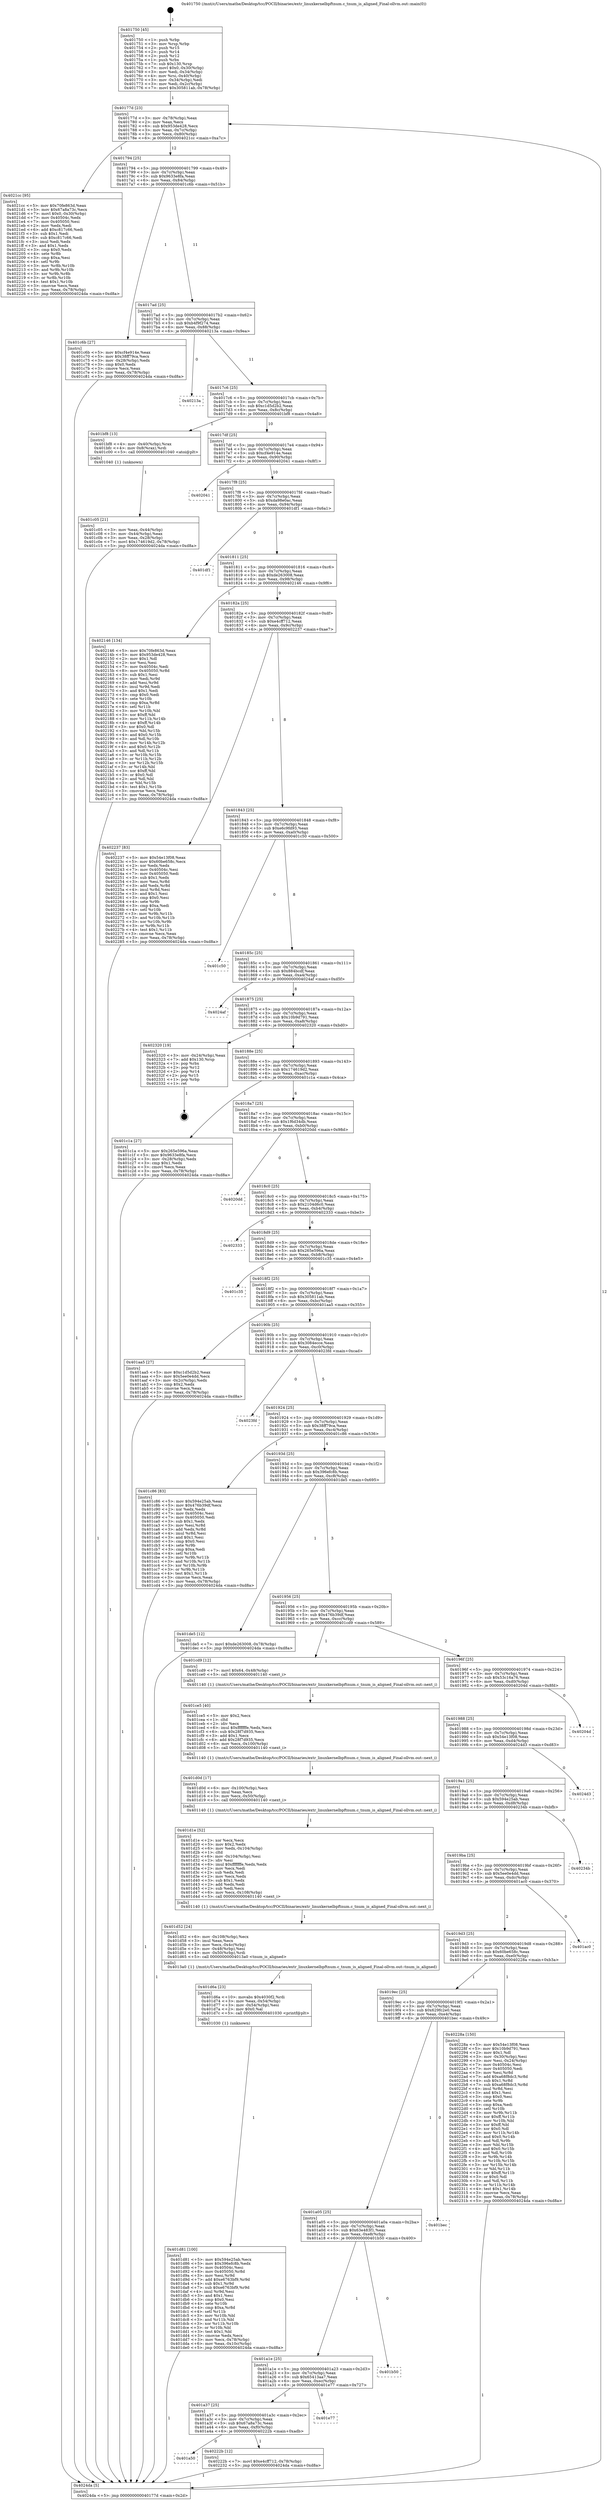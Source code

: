 digraph "0x401750" {
  label = "0x401750 (/mnt/c/Users/mathe/Desktop/tcc/POCII/binaries/extr_linuxkernelbpftnum.c_tnum_is_aligned_Final-ollvm.out::main(0))"
  labelloc = "t"
  node[shape=record]

  Entry [label="",width=0.3,height=0.3,shape=circle,fillcolor=black,style=filled]
  "0x40177d" [label="{
     0x40177d [23]\l
     | [instrs]\l
     &nbsp;&nbsp;0x40177d \<+3\>: mov -0x78(%rbp),%eax\l
     &nbsp;&nbsp;0x401780 \<+2\>: mov %eax,%ecx\l
     &nbsp;&nbsp;0x401782 \<+6\>: sub $0x953de428,%ecx\l
     &nbsp;&nbsp;0x401788 \<+3\>: mov %eax,-0x7c(%rbp)\l
     &nbsp;&nbsp;0x40178b \<+3\>: mov %ecx,-0x80(%rbp)\l
     &nbsp;&nbsp;0x40178e \<+6\>: je 00000000004021cc \<main+0xa7c\>\l
  }"]
  "0x4021cc" [label="{
     0x4021cc [95]\l
     | [instrs]\l
     &nbsp;&nbsp;0x4021cc \<+5\>: mov $0x70fe863d,%eax\l
     &nbsp;&nbsp;0x4021d1 \<+5\>: mov $0x67a8a73c,%ecx\l
     &nbsp;&nbsp;0x4021d6 \<+7\>: movl $0x0,-0x30(%rbp)\l
     &nbsp;&nbsp;0x4021dd \<+7\>: mov 0x40504c,%edx\l
     &nbsp;&nbsp;0x4021e4 \<+7\>: mov 0x405050,%esi\l
     &nbsp;&nbsp;0x4021eb \<+2\>: mov %edx,%edi\l
     &nbsp;&nbsp;0x4021ed \<+6\>: add $0xc817c66,%edi\l
     &nbsp;&nbsp;0x4021f3 \<+3\>: sub $0x1,%edi\l
     &nbsp;&nbsp;0x4021f6 \<+6\>: sub $0xc817c66,%edi\l
     &nbsp;&nbsp;0x4021fc \<+3\>: imul %edi,%edx\l
     &nbsp;&nbsp;0x4021ff \<+3\>: and $0x1,%edx\l
     &nbsp;&nbsp;0x402202 \<+3\>: cmp $0x0,%edx\l
     &nbsp;&nbsp;0x402205 \<+4\>: sete %r8b\l
     &nbsp;&nbsp;0x402209 \<+3\>: cmp $0xa,%esi\l
     &nbsp;&nbsp;0x40220c \<+4\>: setl %r9b\l
     &nbsp;&nbsp;0x402210 \<+3\>: mov %r8b,%r10b\l
     &nbsp;&nbsp;0x402213 \<+3\>: and %r9b,%r10b\l
     &nbsp;&nbsp;0x402216 \<+3\>: xor %r9b,%r8b\l
     &nbsp;&nbsp;0x402219 \<+3\>: or %r8b,%r10b\l
     &nbsp;&nbsp;0x40221c \<+4\>: test $0x1,%r10b\l
     &nbsp;&nbsp;0x402220 \<+3\>: cmovne %ecx,%eax\l
     &nbsp;&nbsp;0x402223 \<+3\>: mov %eax,-0x78(%rbp)\l
     &nbsp;&nbsp;0x402226 \<+5\>: jmp 00000000004024da \<main+0xd8a\>\l
  }"]
  "0x401794" [label="{
     0x401794 [25]\l
     | [instrs]\l
     &nbsp;&nbsp;0x401794 \<+5\>: jmp 0000000000401799 \<main+0x49\>\l
     &nbsp;&nbsp;0x401799 \<+3\>: mov -0x7c(%rbp),%eax\l
     &nbsp;&nbsp;0x40179c \<+5\>: sub $0x9633e8fa,%eax\l
     &nbsp;&nbsp;0x4017a1 \<+6\>: mov %eax,-0x84(%rbp)\l
     &nbsp;&nbsp;0x4017a7 \<+6\>: je 0000000000401c6b \<main+0x51b\>\l
  }"]
  Exit [label="",width=0.3,height=0.3,shape=circle,fillcolor=black,style=filled,peripheries=2]
  "0x401c6b" [label="{
     0x401c6b [27]\l
     | [instrs]\l
     &nbsp;&nbsp;0x401c6b \<+5\>: mov $0xcf4e914e,%eax\l
     &nbsp;&nbsp;0x401c70 \<+5\>: mov $0x38ff79ca,%ecx\l
     &nbsp;&nbsp;0x401c75 \<+3\>: mov -0x28(%rbp),%edx\l
     &nbsp;&nbsp;0x401c78 \<+3\>: cmp $0x0,%edx\l
     &nbsp;&nbsp;0x401c7b \<+3\>: cmove %ecx,%eax\l
     &nbsp;&nbsp;0x401c7e \<+3\>: mov %eax,-0x78(%rbp)\l
     &nbsp;&nbsp;0x401c81 \<+5\>: jmp 00000000004024da \<main+0xd8a\>\l
  }"]
  "0x4017ad" [label="{
     0x4017ad [25]\l
     | [instrs]\l
     &nbsp;&nbsp;0x4017ad \<+5\>: jmp 00000000004017b2 \<main+0x62\>\l
     &nbsp;&nbsp;0x4017b2 \<+3\>: mov -0x7c(%rbp),%eax\l
     &nbsp;&nbsp;0x4017b5 \<+5\>: sub $0xb4f9f274,%eax\l
     &nbsp;&nbsp;0x4017ba \<+6\>: mov %eax,-0x88(%rbp)\l
     &nbsp;&nbsp;0x4017c0 \<+6\>: je 000000000040213a \<main+0x9ea\>\l
  }"]
  "0x401a50" [label="{
     0x401a50\l
  }", style=dashed]
  "0x40213a" [label="{
     0x40213a\l
  }", style=dashed]
  "0x4017c6" [label="{
     0x4017c6 [25]\l
     | [instrs]\l
     &nbsp;&nbsp;0x4017c6 \<+5\>: jmp 00000000004017cb \<main+0x7b\>\l
     &nbsp;&nbsp;0x4017cb \<+3\>: mov -0x7c(%rbp),%eax\l
     &nbsp;&nbsp;0x4017ce \<+5\>: sub $0xc1d5d2b2,%eax\l
     &nbsp;&nbsp;0x4017d3 \<+6\>: mov %eax,-0x8c(%rbp)\l
     &nbsp;&nbsp;0x4017d9 \<+6\>: je 0000000000401bf8 \<main+0x4a8\>\l
  }"]
  "0x40222b" [label="{
     0x40222b [12]\l
     | [instrs]\l
     &nbsp;&nbsp;0x40222b \<+7\>: movl $0xe4cff712,-0x78(%rbp)\l
     &nbsp;&nbsp;0x402232 \<+5\>: jmp 00000000004024da \<main+0xd8a\>\l
  }"]
  "0x401bf8" [label="{
     0x401bf8 [13]\l
     | [instrs]\l
     &nbsp;&nbsp;0x401bf8 \<+4\>: mov -0x40(%rbp),%rax\l
     &nbsp;&nbsp;0x401bfc \<+4\>: mov 0x8(%rax),%rdi\l
     &nbsp;&nbsp;0x401c00 \<+5\>: call 0000000000401040 \<atoi@plt\>\l
     | [calls]\l
     &nbsp;&nbsp;0x401040 \{1\} (unknown)\l
  }"]
  "0x4017df" [label="{
     0x4017df [25]\l
     | [instrs]\l
     &nbsp;&nbsp;0x4017df \<+5\>: jmp 00000000004017e4 \<main+0x94\>\l
     &nbsp;&nbsp;0x4017e4 \<+3\>: mov -0x7c(%rbp),%eax\l
     &nbsp;&nbsp;0x4017e7 \<+5\>: sub $0xcf4e914e,%eax\l
     &nbsp;&nbsp;0x4017ec \<+6\>: mov %eax,-0x90(%rbp)\l
     &nbsp;&nbsp;0x4017f2 \<+6\>: je 0000000000402041 \<main+0x8f1\>\l
  }"]
  "0x401a37" [label="{
     0x401a37 [25]\l
     | [instrs]\l
     &nbsp;&nbsp;0x401a37 \<+5\>: jmp 0000000000401a3c \<main+0x2ec\>\l
     &nbsp;&nbsp;0x401a3c \<+3\>: mov -0x7c(%rbp),%eax\l
     &nbsp;&nbsp;0x401a3f \<+5\>: sub $0x67a8a73c,%eax\l
     &nbsp;&nbsp;0x401a44 \<+6\>: mov %eax,-0xf0(%rbp)\l
     &nbsp;&nbsp;0x401a4a \<+6\>: je 000000000040222b \<main+0xadb\>\l
  }"]
  "0x402041" [label="{
     0x402041\l
  }", style=dashed]
  "0x4017f8" [label="{
     0x4017f8 [25]\l
     | [instrs]\l
     &nbsp;&nbsp;0x4017f8 \<+5\>: jmp 00000000004017fd \<main+0xad\>\l
     &nbsp;&nbsp;0x4017fd \<+3\>: mov -0x7c(%rbp),%eax\l
     &nbsp;&nbsp;0x401800 \<+5\>: sub $0xda98e0ac,%eax\l
     &nbsp;&nbsp;0x401805 \<+6\>: mov %eax,-0x94(%rbp)\l
     &nbsp;&nbsp;0x40180b \<+6\>: je 0000000000401df1 \<main+0x6a1\>\l
  }"]
  "0x401e77" [label="{
     0x401e77\l
  }", style=dashed]
  "0x401df1" [label="{
     0x401df1\l
  }", style=dashed]
  "0x401811" [label="{
     0x401811 [25]\l
     | [instrs]\l
     &nbsp;&nbsp;0x401811 \<+5\>: jmp 0000000000401816 \<main+0xc6\>\l
     &nbsp;&nbsp;0x401816 \<+3\>: mov -0x7c(%rbp),%eax\l
     &nbsp;&nbsp;0x401819 \<+5\>: sub $0xde263008,%eax\l
     &nbsp;&nbsp;0x40181e \<+6\>: mov %eax,-0x98(%rbp)\l
     &nbsp;&nbsp;0x401824 \<+6\>: je 0000000000402146 \<main+0x9f6\>\l
  }"]
  "0x401a1e" [label="{
     0x401a1e [25]\l
     | [instrs]\l
     &nbsp;&nbsp;0x401a1e \<+5\>: jmp 0000000000401a23 \<main+0x2d3\>\l
     &nbsp;&nbsp;0x401a23 \<+3\>: mov -0x7c(%rbp),%eax\l
     &nbsp;&nbsp;0x401a26 \<+5\>: sub $0x65413aa7,%eax\l
     &nbsp;&nbsp;0x401a2b \<+6\>: mov %eax,-0xec(%rbp)\l
     &nbsp;&nbsp;0x401a31 \<+6\>: je 0000000000401e77 \<main+0x727\>\l
  }"]
  "0x402146" [label="{
     0x402146 [134]\l
     | [instrs]\l
     &nbsp;&nbsp;0x402146 \<+5\>: mov $0x70fe863d,%eax\l
     &nbsp;&nbsp;0x40214b \<+5\>: mov $0x953de428,%ecx\l
     &nbsp;&nbsp;0x402150 \<+2\>: mov $0x1,%dl\l
     &nbsp;&nbsp;0x402152 \<+2\>: xor %esi,%esi\l
     &nbsp;&nbsp;0x402154 \<+7\>: mov 0x40504c,%edi\l
     &nbsp;&nbsp;0x40215b \<+8\>: mov 0x405050,%r8d\l
     &nbsp;&nbsp;0x402163 \<+3\>: sub $0x1,%esi\l
     &nbsp;&nbsp;0x402166 \<+3\>: mov %edi,%r9d\l
     &nbsp;&nbsp;0x402169 \<+3\>: add %esi,%r9d\l
     &nbsp;&nbsp;0x40216c \<+4\>: imul %r9d,%edi\l
     &nbsp;&nbsp;0x402170 \<+3\>: and $0x1,%edi\l
     &nbsp;&nbsp;0x402173 \<+3\>: cmp $0x0,%edi\l
     &nbsp;&nbsp;0x402176 \<+4\>: sete %r10b\l
     &nbsp;&nbsp;0x40217a \<+4\>: cmp $0xa,%r8d\l
     &nbsp;&nbsp;0x40217e \<+4\>: setl %r11b\l
     &nbsp;&nbsp;0x402182 \<+3\>: mov %r10b,%bl\l
     &nbsp;&nbsp;0x402185 \<+3\>: xor $0xff,%bl\l
     &nbsp;&nbsp;0x402188 \<+3\>: mov %r11b,%r14b\l
     &nbsp;&nbsp;0x40218b \<+4\>: xor $0xff,%r14b\l
     &nbsp;&nbsp;0x40218f \<+3\>: xor $0x0,%dl\l
     &nbsp;&nbsp;0x402192 \<+3\>: mov %bl,%r15b\l
     &nbsp;&nbsp;0x402195 \<+4\>: and $0x0,%r15b\l
     &nbsp;&nbsp;0x402199 \<+3\>: and %dl,%r10b\l
     &nbsp;&nbsp;0x40219c \<+3\>: mov %r14b,%r12b\l
     &nbsp;&nbsp;0x40219f \<+4\>: and $0x0,%r12b\l
     &nbsp;&nbsp;0x4021a3 \<+3\>: and %dl,%r11b\l
     &nbsp;&nbsp;0x4021a6 \<+3\>: or %r10b,%r15b\l
     &nbsp;&nbsp;0x4021a9 \<+3\>: or %r11b,%r12b\l
     &nbsp;&nbsp;0x4021ac \<+3\>: xor %r12b,%r15b\l
     &nbsp;&nbsp;0x4021af \<+3\>: or %r14b,%bl\l
     &nbsp;&nbsp;0x4021b2 \<+3\>: xor $0xff,%bl\l
     &nbsp;&nbsp;0x4021b5 \<+3\>: or $0x0,%dl\l
     &nbsp;&nbsp;0x4021b8 \<+2\>: and %dl,%bl\l
     &nbsp;&nbsp;0x4021ba \<+3\>: or %bl,%r15b\l
     &nbsp;&nbsp;0x4021bd \<+4\>: test $0x1,%r15b\l
     &nbsp;&nbsp;0x4021c1 \<+3\>: cmovne %ecx,%eax\l
     &nbsp;&nbsp;0x4021c4 \<+3\>: mov %eax,-0x78(%rbp)\l
     &nbsp;&nbsp;0x4021c7 \<+5\>: jmp 00000000004024da \<main+0xd8a\>\l
  }"]
  "0x40182a" [label="{
     0x40182a [25]\l
     | [instrs]\l
     &nbsp;&nbsp;0x40182a \<+5\>: jmp 000000000040182f \<main+0xdf\>\l
     &nbsp;&nbsp;0x40182f \<+3\>: mov -0x7c(%rbp),%eax\l
     &nbsp;&nbsp;0x401832 \<+5\>: sub $0xe4cff712,%eax\l
     &nbsp;&nbsp;0x401837 \<+6\>: mov %eax,-0x9c(%rbp)\l
     &nbsp;&nbsp;0x40183d \<+6\>: je 0000000000402237 \<main+0xae7\>\l
  }"]
  "0x401b50" [label="{
     0x401b50\l
  }", style=dashed]
  "0x402237" [label="{
     0x402237 [83]\l
     | [instrs]\l
     &nbsp;&nbsp;0x402237 \<+5\>: mov $0x54e13f08,%eax\l
     &nbsp;&nbsp;0x40223c \<+5\>: mov $0x60be658c,%ecx\l
     &nbsp;&nbsp;0x402241 \<+2\>: xor %edx,%edx\l
     &nbsp;&nbsp;0x402243 \<+7\>: mov 0x40504c,%esi\l
     &nbsp;&nbsp;0x40224a \<+7\>: mov 0x405050,%edi\l
     &nbsp;&nbsp;0x402251 \<+3\>: sub $0x1,%edx\l
     &nbsp;&nbsp;0x402254 \<+3\>: mov %esi,%r8d\l
     &nbsp;&nbsp;0x402257 \<+3\>: add %edx,%r8d\l
     &nbsp;&nbsp;0x40225a \<+4\>: imul %r8d,%esi\l
     &nbsp;&nbsp;0x40225e \<+3\>: and $0x1,%esi\l
     &nbsp;&nbsp;0x402261 \<+3\>: cmp $0x0,%esi\l
     &nbsp;&nbsp;0x402264 \<+4\>: sete %r9b\l
     &nbsp;&nbsp;0x402268 \<+3\>: cmp $0xa,%edi\l
     &nbsp;&nbsp;0x40226b \<+4\>: setl %r10b\l
     &nbsp;&nbsp;0x40226f \<+3\>: mov %r9b,%r11b\l
     &nbsp;&nbsp;0x402272 \<+3\>: and %r10b,%r11b\l
     &nbsp;&nbsp;0x402275 \<+3\>: xor %r10b,%r9b\l
     &nbsp;&nbsp;0x402278 \<+3\>: or %r9b,%r11b\l
     &nbsp;&nbsp;0x40227b \<+4\>: test $0x1,%r11b\l
     &nbsp;&nbsp;0x40227f \<+3\>: cmovne %ecx,%eax\l
     &nbsp;&nbsp;0x402282 \<+3\>: mov %eax,-0x78(%rbp)\l
     &nbsp;&nbsp;0x402285 \<+5\>: jmp 00000000004024da \<main+0xd8a\>\l
  }"]
  "0x401843" [label="{
     0x401843 [25]\l
     | [instrs]\l
     &nbsp;&nbsp;0x401843 \<+5\>: jmp 0000000000401848 \<main+0xf8\>\l
     &nbsp;&nbsp;0x401848 \<+3\>: mov -0x7c(%rbp),%eax\l
     &nbsp;&nbsp;0x40184b \<+5\>: sub $0xe6c9fd93,%eax\l
     &nbsp;&nbsp;0x401850 \<+6\>: mov %eax,-0xa0(%rbp)\l
     &nbsp;&nbsp;0x401856 \<+6\>: je 0000000000401c50 \<main+0x500\>\l
  }"]
  "0x401a05" [label="{
     0x401a05 [25]\l
     | [instrs]\l
     &nbsp;&nbsp;0x401a05 \<+5\>: jmp 0000000000401a0a \<main+0x2ba\>\l
     &nbsp;&nbsp;0x401a0a \<+3\>: mov -0x7c(%rbp),%eax\l
     &nbsp;&nbsp;0x401a0d \<+5\>: sub $0x63e483f1,%eax\l
     &nbsp;&nbsp;0x401a12 \<+6\>: mov %eax,-0xe8(%rbp)\l
     &nbsp;&nbsp;0x401a18 \<+6\>: je 0000000000401b50 \<main+0x400\>\l
  }"]
  "0x401c50" [label="{
     0x401c50\l
  }", style=dashed]
  "0x40185c" [label="{
     0x40185c [25]\l
     | [instrs]\l
     &nbsp;&nbsp;0x40185c \<+5\>: jmp 0000000000401861 \<main+0x111\>\l
     &nbsp;&nbsp;0x401861 \<+3\>: mov -0x7c(%rbp),%eax\l
     &nbsp;&nbsp;0x401864 \<+5\>: sub $0x884bcdf,%eax\l
     &nbsp;&nbsp;0x401869 \<+6\>: mov %eax,-0xa4(%rbp)\l
     &nbsp;&nbsp;0x40186f \<+6\>: je 00000000004024af \<main+0xd5f\>\l
  }"]
  "0x401bec" [label="{
     0x401bec\l
  }", style=dashed]
  "0x4024af" [label="{
     0x4024af\l
  }", style=dashed]
  "0x401875" [label="{
     0x401875 [25]\l
     | [instrs]\l
     &nbsp;&nbsp;0x401875 \<+5\>: jmp 000000000040187a \<main+0x12a\>\l
     &nbsp;&nbsp;0x40187a \<+3\>: mov -0x7c(%rbp),%eax\l
     &nbsp;&nbsp;0x40187d \<+5\>: sub $0x10b9d791,%eax\l
     &nbsp;&nbsp;0x401882 \<+6\>: mov %eax,-0xa8(%rbp)\l
     &nbsp;&nbsp;0x401888 \<+6\>: je 0000000000402320 \<main+0xbd0\>\l
  }"]
  "0x4019ec" [label="{
     0x4019ec [25]\l
     | [instrs]\l
     &nbsp;&nbsp;0x4019ec \<+5\>: jmp 00000000004019f1 \<main+0x2a1\>\l
     &nbsp;&nbsp;0x4019f1 \<+3\>: mov -0x7c(%rbp),%eax\l
     &nbsp;&nbsp;0x4019f4 \<+5\>: sub $0x629fc2e0,%eax\l
     &nbsp;&nbsp;0x4019f9 \<+6\>: mov %eax,-0xe4(%rbp)\l
     &nbsp;&nbsp;0x4019ff \<+6\>: je 0000000000401bec \<main+0x49c\>\l
  }"]
  "0x402320" [label="{
     0x402320 [19]\l
     | [instrs]\l
     &nbsp;&nbsp;0x402320 \<+3\>: mov -0x24(%rbp),%eax\l
     &nbsp;&nbsp;0x402323 \<+7\>: add $0x130,%rsp\l
     &nbsp;&nbsp;0x40232a \<+1\>: pop %rbx\l
     &nbsp;&nbsp;0x40232b \<+2\>: pop %r12\l
     &nbsp;&nbsp;0x40232d \<+2\>: pop %r14\l
     &nbsp;&nbsp;0x40232f \<+2\>: pop %r15\l
     &nbsp;&nbsp;0x402331 \<+1\>: pop %rbp\l
     &nbsp;&nbsp;0x402332 \<+1\>: ret\l
  }"]
  "0x40188e" [label="{
     0x40188e [25]\l
     | [instrs]\l
     &nbsp;&nbsp;0x40188e \<+5\>: jmp 0000000000401893 \<main+0x143\>\l
     &nbsp;&nbsp;0x401893 \<+3\>: mov -0x7c(%rbp),%eax\l
     &nbsp;&nbsp;0x401896 \<+5\>: sub $0x174619d2,%eax\l
     &nbsp;&nbsp;0x40189b \<+6\>: mov %eax,-0xac(%rbp)\l
     &nbsp;&nbsp;0x4018a1 \<+6\>: je 0000000000401c1a \<main+0x4ca\>\l
  }"]
  "0x40228a" [label="{
     0x40228a [150]\l
     | [instrs]\l
     &nbsp;&nbsp;0x40228a \<+5\>: mov $0x54e13f08,%eax\l
     &nbsp;&nbsp;0x40228f \<+5\>: mov $0x10b9d791,%ecx\l
     &nbsp;&nbsp;0x402294 \<+2\>: mov $0x1,%dl\l
     &nbsp;&nbsp;0x402296 \<+3\>: mov -0x30(%rbp),%esi\l
     &nbsp;&nbsp;0x402299 \<+3\>: mov %esi,-0x24(%rbp)\l
     &nbsp;&nbsp;0x40229c \<+7\>: mov 0x40504c,%esi\l
     &nbsp;&nbsp;0x4022a3 \<+7\>: mov 0x405050,%edi\l
     &nbsp;&nbsp;0x4022aa \<+3\>: mov %esi,%r8d\l
     &nbsp;&nbsp;0x4022ad \<+7\>: add $0xa68f8dc3,%r8d\l
     &nbsp;&nbsp;0x4022b4 \<+4\>: sub $0x1,%r8d\l
     &nbsp;&nbsp;0x4022b8 \<+7\>: sub $0xa68f8dc3,%r8d\l
     &nbsp;&nbsp;0x4022bf \<+4\>: imul %r8d,%esi\l
     &nbsp;&nbsp;0x4022c3 \<+3\>: and $0x1,%esi\l
     &nbsp;&nbsp;0x4022c6 \<+3\>: cmp $0x0,%esi\l
     &nbsp;&nbsp;0x4022c9 \<+4\>: sete %r9b\l
     &nbsp;&nbsp;0x4022cd \<+3\>: cmp $0xa,%edi\l
     &nbsp;&nbsp;0x4022d0 \<+4\>: setl %r10b\l
     &nbsp;&nbsp;0x4022d4 \<+3\>: mov %r9b,%r11b\l
     &nbsp;&nbsp;0x4022d7 \<+4\>: xor $0xff,%r11b\l
     &nbsp;&nbsp;0x4022db \<+3\>: mov %r10b,%bl\l
     &nbsp;&nbsp;0x4022de \<+3\>: xor $0xff,%bl\l
     &nbsp;&nbsp;0x4022e1 \<+3\>: xor $0x0,%dl\l
     &nbsp;&nbsp;0x4022e4 \<+3\>: mov %r11b,%r14b\l
     &nbsp;&nbsp;0x4022e7 \<+4\>: and $0x0,%r14b\l
     &nbsp;&nbsp;0x4022eb \<+3\>: and %dl,%r9b\l
     &nbsp;&nbsp;0x4022ee \<+3\>: mov %bl,%r15b\l
     &nbsp;&nbsp;0x4022f1 \<+4\>: and $0x0,%r15b\l
     &nbsp;&nbsp;0x4022f5 \<+3\>: and %dl,%r10b\l
     &nbsp;&nbsp;0x4022f8 \<+3\>: or %r9b,%r14b\l
     &nbsp;&nbsp;0x4022fb \<+3\>: or %r10b,%r15b\l
     &nbsp;&nbsp;0x4022fe \<+3\>: xor %r15b,%r14b\l
     &nbsp;&nbsp;0x402301 \<+3\>: or %bl,%r11b\l
     &nbsp;&nbsp;0x402304 \<+4\>: xor $0xff,%r11b\l
     &nbsp;&nbsp;0x402308 \<+3\>: or $0x0,%dl\l
     &nbsp;&nbsp;0x40230b \<+3\>: and %dl,%r11b\l
     &nbsp;&nbsp;0x40230e \<+3\>: or %r11b,%r14b\l
     &nbsp;&nbsp;0x402311 \<+4\>: test $0x1,%r14b\l
     &nbsp;&nbsp;0x402315 \<+3\>: cmovne %ecx,%eax\l
     &nbsp;&nbsp;0x402318 \<+3\>: mov %eax,-0x78(%rbp)\l
     &nbsp;&nbsp;0x40231b \<+5\>: jmp 00000000004024da \<main+0xd8a\>\l
  }"]
  "0x401c1a" [label="{
     0x401c1a [27]\l
     | [instrs]\l
     &nbsp;&nbsp;0x401c1a \<+5\>: mov $0x265e596a,%eax\l
     &nbsp;&nbsp;0x401c1f \<+5\>: mov $0x9633e8fa,%ecx\l
     &nbsp;&nbsp;0x401c24 \<+3\>: mov -0x28(%rbp),%edx\l
     &nbsp;&nbsp;0x401c27 \<+3\>: cmp $0x1,%edx\l
     &nbsp;&nbsp;0x401c2a \<+3\>: cmovl %ecx,%eax\l
     &nbsp;&nbsp;0x401c2d \<+3\>: mov %eax,-0x78(%rbp)\l
     &nbsp;&nbsp;0x401c30 \<+5\>: jmp 00000000004024da \<main+0xd8a\>\l
  }"]
  "0x4018a7" [label="{
     0x4018a7 [25]\l
     | [instrs]\l
     &nbsp;&nbsp;0x4018a7 \<+5\>: jmp 00000000004018ac \<main+0x15c\>\l
     &nbsp;&nbsp;0x4018ac \<+3\>: mov -0x7c(%rbp),%eax\l
     &nbsp;&nbsp;0x4018af \<+5\>: sub $0x1f6d34db,%eax\l
     &nbsp;&nbsp;0x4018b4 \<+6\>: mov %eax,-0xb0(%rbp)\l
     &nbsp;&nbsp;0x4018ba \<+6\>: je 00000000004020dd \<main+0x98d\>\l
  }"]
  "0x4019d3" [label="{
     0x4019d3 [25]\l
     | [instrs]\l
     &nbsp;&nbsp;0x4019d3 \<+5\>: jmp 00000000004019d8 \<main+0x288\>\l
     &nbsp;&nbsp;0x4019d8 \<+3\>: mov -0x7c(%rbp),%eax\l
     &nbsp;&nbsp;0x4019db \<+5\>: sub $0x60be658c,%eax\l
     &nbsp;&nbsp;0x4019e0 \<+6\>: mov %eax,-0xe0(%rbp)\l
     &nbsp;&nbsp;0x4019e6 \<+6\>: je 000000000040228a \<main+0xb3a\>\l
  }"]
  "0x4020dd" [label="{
     0x4020dd\l
  }", style=dashed]
  "0x4018c0" [label="{
     0x4018c0 [25]\l
     | [instrs]\l
     &nbsp;&nbsp;0x4018c0 \<+5\>: jmp 00000000004018c5 \<main+0x175\>\l
     &nbsp;&nbsp;0x4018c5 \<+3\>: mov -0x7c(%rbp),%eax\l
     &nbsp;&nbsp;0x4018c8 \<+5\>: sub $0x2104d6c0,%eax\l
     &nbsp;&nbsp;0x4018cd \<+6\>: mov %eax,-0xb4(%rbp)\l
     &nbsp;&nbsp;0x4018d3 \<+6\>: je 0000000000402333 \<main+0xbe3\>\l
  }"]
  "0x401ac0" [label="{
     0x401ac0\l
  }", style=dashed]
  "0x402333" [label="{
     0x402333\l
  }", style=dashed]
  "0x4018d9" [label="{
     0x4018d9 [25]\l
     | [instrs]\l
     &nbsp;&nbsp;0x4018d9 \<+5\>: jmp 00000000004018de \<main+0x18e\>\l
     &nbsp;&nbsp;0x4018de \<+3\>: mov -0x7c(%rbp),%eax\l
     &nbsp;&nbsp;0x4018e1 \<+5\>: sub $0x265e596a,%eax\l
     &nbsp;&nbsp;0x4018e6 \<+6\>: mov %eax,-0xb8(%rbp)\l
     &nbsp;&nbsp;0x4018ec \<+6\>: je 0000000000401c35 \<main+0x4e5\>\l
  }"]
  "0x4019ba" [label="{
     0x4019ba [25]\l
     | [instrs]\l
     &nbsp;&nbsp;0x4019ba \<+5\>: jmp 00000000004019bf \<main+0x26f\>\l
     &nbsp;&nbsp;0x4019bf \<+3\>: mov -0x7c(%rbp),%eax\l
     &nbsp;&nbsp;0x4019c2 \<+5\>: sub $0x5ee0e4dd,%eax\l
     &nbsp;&nbsp;0x4019c7 \<+6\>: mov %eax,-0xdc(%rbp)\l
     &nbsp;&nbsp;0x4019cd \<+6\>: je 0000000000401ac0 \<main+0x370\>\l
  }"]
  "0x401c35" [label="{
     0x401c35\l
  }", style=dashed]
  "0x4018f2" [label="{
     0x4018f2 [25]\l
     | [instrs]\l
     &nbsp;&nbsp;0x4018f2 \<+5\>: jmp 00000000004018f7 \<main+0x1a7\>\l
     &nbsp;&nbsp;0x4018f7 \<+3\>: mov -0x7c(%rbp),%eax\l
     &nbsp;&nbsp;0x4018fa \<+5\>: sub $0x305811ab,%eax\l
     &nbsp;&nbsp;0x4018ff \<+6\>: mov %eax,-0xbc(%rbp)\l
     &nbsp;&nbsp;0x401905 \<+6\>: je 0000000000401aa5 \<main+0x355\>\l
  }"]
  "0x40234b" [label="{
     0x40234b\l
  }", style=dashed]
  "0x401aa5" [label="{
     0x401aa5 [27]\l
     | [instrs]\l
     &nbsp;&nbsp;0x401aa5 \<+5\>: mov $0xc1d5d2b2,%eax\l
     &nbsp;&nbsp;0x401aaa \<+5\>: mov $0x5ee0e4dd,%ecx\l
     &nbsp;&nbsp;0x401aaf \<+3\>: mov -0x2c(%rbp),%edx\l
     &nbsp;&nbsp;0x401ab2 \<+3\>: cmp $0x2,%edx\l
     &nbsp;&nbsp;0x401ab5 \<+3\>: cmovne %ecx,%eax\l
     &nbsp;&nbsp;0x401ab8 \<+3\>: mov %eax,-0x78(%rbp)\l
     &nbsp;&nbsp;0x401abb \<+5\>: jmp 00000000004024da \<main+0xd8a\>\l
  }"]
  "0x40190b" [label="{
     0x40190b [25]\l
     | [instrs]\l
     &nbsp;&nbsp;0x40190b \<+5\>: jmp 0000000000401910 \<main+0x1c0\>\l
     &nbsp;&nbsp;0x401910 \<+3\>: mov -0x7c(%rbp),%eax\l
     &nbsp;&nbsp;0x401913 \<+5\>: sub $0x3084ecce,%eax\l
     &nbsp;&nbsp;0x401918 \<+6\>: mov %eax,-0xc0(%rbp)\l
     &nbsp;&nbsp;0x40191e \<+6\>: je 00000000004023fd \<main+0xcad\>\l
  }"]
  "0x4024da" [label="{
     0x4024da [5]\l
     | [instrs]\l
     &nbsp;&nbsp;0x4024da \<+5\>: jmp 000000000040177d \<main+0x2d\>\l
  }"]
  "0x401750" [label="{
     0x401750 [45]\l
     | [instrs]\l
     &nbsp;&nbsp;0x401750 \<+1\>: push %rbp\l
     &nbsp;&nbsp;0x401751 \<+3\>: mov %rsp,%rbp\l
     &nbsp;&nbsp;0x401754 \<+2\>: push %r15\l
     &nbsp;&nbsp;0x401756 \<+2\>: push %r14\l
     &nbsp;&nbsp;0x401758 \<+2\>: push %r12\l
     &nbsp;&nbsp;0x40175a \<+1\>: push %rbx\l
     &nbsp;&nbsp;0x40175b \<+7\>: sub $0x130,%rsp\l
     &nbsp;&nbsp;0x401762 \<+7\>: movl $0x0,-0x30(%rbp)\l
     &nbsp;&nbsp;0x401769 \<+3\>: mov %edi,-0x34(%rbp)\l
     &nbsp;&nbsp;0x40176c \<+4\>: mov %rsi,-0x40(%rbp)\l
     &nbsp;&nbsp;0x401770 \<+3\>: mov -0x34(%rbp),%edi\l
     &nbsp;&nbsp;0x401773 \<+3\>: mov %edi,-0x2c(%rbp)\l
     &nbsp;&nbsp;0x401776 \<+7\>: movl $0x305811ab,-0x78(%rbp)\l
  }"]
  "0x401c05" [label="{
     0x401c05 [21]\l
     | [instrs]\l
     &nbsp;&nbsp;0x401c05 \<+3\>: mov %eax,-0x44(%rbp)\l
     &nbsp;&nbsp;0x401c08 \<+3\>: mov -0x44(%rbp),%eax\l
     &nbsp;&nbsp;0x401c0b \<+3\>: mov %eax,-0x28(%rbp)\l
     &nbsp;&nbsp;0x401c0e \<+7\>: movl $0x174619d2,-0x78(%rbp)\l
     &nbsp;&nbsp;0x401c15 \<+5\>: jmp 00000000004024da \<main+0xd8a\>\l
  }"]
  "0x4019a1" [label="{
     0x4019a1 [25]\l
     | [instrs]\l
     &nbsp;&nbsp;0x4019a1 \<+5\>: jmp 00000000004019a6 \<main+0x256\>\l
     &nbsp;&nbsp;0x4019a6 \<+3\>: mov -0x7c(%rbp),%eax\l
     &nbsp;&nbsp;0x4019a9 \<+5\>: sub $0x594e25ab,%eax\l
     &nbsp;&nbsp;0x4019ae \<+6\>: mov %eax,-0xd8(%rbp)\l
     &nbsp;&nbsp;0x4019b4 \<+6\>: je 000000000040234b \<main+0xbfb\>\l
  }"]
  "0x4023fd" [label="{
     0x4023fd\l
  }", style=dashed]
  "0x401924" [label="{
     0x401924 [25]\l
     | [instrs]\l
     &nbsp;&nbsp;0x401924 \<+5\>: jmp 0000000000401929 \<main+0x1d9\>\l
     &nbsp;&nbsp;0x401929 \<+3\>: mov -0x7c(%rbp),%eax\l
     &nbsp;&nbsp;0x40192c \<+5\>: sub $0x38ff79ca,%eax\l
     &nbsp;&nbsp;0x401931 \<+6\>: mov %eax,-0xc4(%rbp)\l
     &nbsp;&nbsp;0x401937 \<+6\>: je 0000000000401c86 \<main+0x536\>\l
  }"]
  "0x4024d3" [label="{
     0x4024d3\l
  }", style=dashed]
  "0x401c86" [label="{
     0x401c86 [83]\l
     | [instrs]\l
     &nbsp;&nbsp;0x401c86 \<+5\>: mov $0x594e25ab,%eax\l
     &nbsp;&nbsp;0x401c8b \<+5\>: mov $0x476b39df,%ecx\l
     &nbsp;&nbsp;0x401c90 \<+2\>: xor %edx,%edx\l
     &nbsp;&nbsp;0x401c92 \<+7\>: mov 0x40504c,%esi\l
     &nbsp;&nbsp;0x401c99 \<+7\>: mov 0x405050,%edi\l
     &nbsp;&nbsp;0x401ca0 \<+3\>: sub $0x1,%edx\l
     &nbsp;&nbsp;0x401ca3 \<+3\>: mov %esi,%r8d\l
     &nbsp;&nbsp;0x401ca6 \<+3\>: add %edx,%r8d\l
     &nbsp;&nbsp;0x401ca9 \<+4\>: imul %r8d,%esi\l
     &nbsp;&nbsp;0x401cad \<+3\>: and $0x1,%esi\l
     &nbsp;&nbsp;0x401cb0 \<+3\>: cmp $0x0,%esi\l
     &nbsp;&nbsp;0x401cb3 \<+4\>: sete %r9b\l
     &nbsp;&nbsp;0x401cb7 \<+3\>: cmp $0xa,%edi\l
     &nbsp;&nbsp;0x401cba \<+4\>: setl %r10b\l
     &nbsp;&nbsp;0x401cbe \<+3\>: mov %r9b,%r11b\l
     &nbsp;&nbsp;0x401cc1 \<+3\>: and %r10b,%r11b\l
     &nbsp;&nbsp;0x401cc4 \<+3\>: xor %r10b,%r9b\l
     &nbsp;&nbsp;0x401cc7 \<+3\>: or %r9b,%r11b\l
     &nbsp;&nbsp;0x401cca \<+4\>: test $0x1,%r11b\l
     &nbsp;&nbsp;0x401cce \<+3\>: cmovne %ecx,%eax\l
     &nbsp;&nbsp;0x401cd1 \<+3\>: mov %eax,-0x78(%rbp)\l
     &nbsp;&nbsp;0x401cd4 \<+5\>: jmp 00000000004024da \<main+0xd8a\>\l
  }"]
  "0x40193d" [label="{
     0x40193d [25]\l
     | [instrs]\l
     &nbsp;&nbsp;0x40193d \<+5\>: jmp 0000000000401942 \<main+0x1f2\>\l
     &nbsp;&nbsp;0x401942 \<+3\>: mov -0x7c(%rbp),%eax\l
     &nbsp;&nbsp;0x401945 \<+5\>: sub $0x396efc8b,%eax\l
     &nbsp;&nbsp;0x40194a \<+6\>: mov %eax,-0xc8(%rbp)\l
     &nbsp;&nbsp;0x401950 \<+6\>: je 0000000000401de5 \<main+0x695\>\l
  }"]
  "0x401988" [label="{
     0x401988 [25]\l
     | [instrs]\l
     &nbsp;&nbsp;0x401988 \<+5\>: jmp 000000000040198d \<main+0x23d\>\l
     &nbsp;&nbsp;0x40198d \<+3\>: mov -0x7c(%rbp),%eax\l
     &nbsp;&nbsp;0x401990 \<+5\>: sub $0x54e13f08,%eax\l
     &nbsp;&nbsp;0x401995 \<+6\>: mov %eax,-0xd4(%rbp)\l
     &nbsp;&nbsp;0x40199b \<+6\>: je 00000000004024d3 \<main+0xd83\>\l
  }"]
  "0x401de5" [label="{
     0x401de5 [12]\l
     | [instrs]\l
     &nbsp;&nbsp;0x401de5 \<+7\>: movl $0xde263008,-0x78(%rbp)\l
     &nbsp;&nbsp;0x401dec \<+5\>: jmp 00000000004024da \<main+0xd8a\>\l
  }"]
  "0x401956" [label="{
     0x401956 [25]\l
     | [instrs]\l
     &nbsp;&nbsp;0x401956 \<+5\>: jmp 000000000040195b \<main+0x20b\>\l
     &nbsp;&nbsp;0x40195b \<+3\>: mov -0x7c(%rbp),%eax\l
     &nbsp;&nbsp;0x40195e \<+5\>: sub $0x476b39df,%eax\l
     &nbsp;&nbsp;0x401963 \<+6\>: mov %eax,-0xcc(%rbp)\l
     &nbsp;&nbsp;0x401969 \<+6\>: je 0000000000401cd9 \<main+0x589\>\l
  }"]
  "0x40204d" [label="{
     0x40204d\l
  }", style=dashed]
  "0x401cd9" [label="{
     0x401cd9 [12]\l
     | [instrs]\l
     &nbsp;&nbsp;0x401cd9 \<+7\>: movl $0x64,-0x48(%rbp)\l
     &nbsp;&nbsp;0x401ce0 \<+5\>: call 0000000000401140 \<next_i\>\l
     | [calls]\l
     &nbsp;&nbsp;0x401140 \{1\} (/mnt/c/Users/mathe/Desktop/tcc/POCII/binaries/extr_linuxkernelbpftnum.c_tnum_is_aligned_Final-ollvm.out::next_i)\l
  }"]
  "0x40196f" [label="{
     0x40196f [25]\l
     | [instrs]\l
     &nbsp;&nbsp;0x40196f \<+5\>: jmp 0000000000401974 \<main+0x224\>\l
     &nbsp;&nbsp;0x401974 \<+3\>: mov -0x7c(%rbp),%eax\l
     &nbsp;&nbsp;0x401977 \<+5\>: sub $0x53c16a76,%eax\l
     &nbsp;&nbsp;0x40197c \<+6\>: mov %eax,-0xd0(%rbp)\l
     &nbsp;&nbsp;0x401982 \<+6\>: je 000000000040204d \<main+0x8fd\>\l
  }"]
  "0x401ce5" [label="{
     0x401ce5 [40]\l
     | [instrs]\l
     &nbsp;&nbsp;0x401ce5 \<+5\>: mov $0x2,%ecx\l
     &nbsp;&nbsp;0x401cea \<+1\>: cltd\l
     &nbsp;&nbsp;0x401ceb \<+2\>: idiv %ecx\l
     &nbsp;&nbsp;0x401ced \<+6\>: imul $0xfffffffe,%edx,%ecx\l
     &nbsp;&nbsp;0x401cf3 \<+6\>: sub $0x28f7d935,%ecx\l
     &nbsp;&nbsp;0x401cf9 \<+3\>: add $0x1,%ecx\l
     &nbsp;&nbsp;0x401cfc \<+6\>: add $0x28f7d935,%ecx\l
     &nbsp;&nbsp;0x401d02 \<+6\>: mov %ecx,-0x100(%rbp)\l
     &nbsp;&nbsp;0x401d08 \<+5\>: call 0000000000401140 \<next_i\>\l
     | [calls]\l
     &nbsp;&nbsp;0x401140 \{1\} (/mnt/c/Users/mathe/Desktop/tcc/POCII/binaries/extr_linuxkernelbpftnum.c_tnum_is_aligned_Final-ollvm.out::next_i)\l
  }"]
  "0x401d0d" [label="{
     0x401d0d [17]\l
     | [instrs]\l
     &nbsp;&nbsp;0x401d0d \<+6\>: mov -0x100(%rbp),%ecx\l
     &nbsp;&nbsp;0x401d13 \<+3\>: imul %eax,%ecx\l
     &nbsp;&nbsp;0x401d16 \<+3\>: mov %ecx,-0x50(%rbp)\l
     &nbsp;&nbsp;0x401d19 \<+5\>: call 0000000000401140 \<next_i\>\l
     | [calls]\l
     &nbsp;&nbsp;0x401140 \{1\} (/mnt/c/Users/mathe/Desktop/tcc/POCII/binaries/extr_linuxkernelbpftnum.c_tnum_is_aligned_Final-ollvm.out::next_i)\l
  }"]
  "0x401d1e" [label="{
     0x401d1e [52]\l
     | [instrs]\l
     &nbsp;&nbsp;0x401d1e \<+2\>: xor %ecx,%ecx\l
     &nbsp;&nbsp;0x401d20 \<+5\>: mov $0x2,%edx\l
     &nbsp;&nbsp;0x401d25 \<+6\>: mov %edx,-0x104(%rbp)\l
     &nbsp;&nbsp;0x401d2b \<+1\>: cltd\l
     &nbsp;&nbsp;0x401d2c \<+6\>: mov -0x104(%rbp),%esi\l
     &nbsp;&nbsp;0x401d32 \<+2\>: idiv %esi\l
     &nbsp;&nbsp;0x401d34 \<+6\>: imul $0xfffffffe,%edx,%edx\l
     &nbsp;&nbsp;0x401d3a \<+2\>: mov %ecx,%edi\l
     &nbsp;&nbsp;0x401d3c \<+2\>: sub %edx,%edi\l
     &nbsp;&nbsp;0x401d3e \<+2\>: mov %ecx,%edx\l
     &nbsp;&nbsp;0x401d40 \<+3\>: sub $0x1,%edx\l
     &nbsp;&nbsp;0x401d43 \<+2\>: add %edx,%edi\l
     &nbsp;&nbsp;0x401d45 \<+2\>: sub %edi,%ecx\l
     &nbsp;&nbsp;0x401d47 \<+6\>: mov %ecx,-0x108(%rbp)\l
     &nbsp;&nbsp;0x401d4d \<+5\>: call 0000000000401140 \<next_i\>\l
     | [calls]\l
     &nbsp;&nbsp;0x401140 \{1\} (/mnt/c/Users/mathe/Desktop/tcc/POCII/binaries/extr_linuxkernelbpftnum.c_tnum_is_aligned_Final-ollvm.out::next_i)\l
  }"]
  "0x401d52" [label="{
     0x401d52 [24]\l
     | [instrs]\l
     &nbsp;&nbsp;0x401d52 \<+6\>: mov -0x108(%rbp),%ecx\l
     &nbsp;&nbsp;0x401d58 \<+3\>: imul %eax,%ecx\l
     &nbsp;&nbsp;0x401d5b \<+3\>: mov %ecx,-0x4c(%rbp)\l
     &nbsp;&nbsp;0x401d5e \<+3\>: mov -0x48(%rbp),%esi\l
     &nbsp;&nbsp;0x401d61 \<+4\>: mov -0x50(%rbp),%rdi\l
     &nbsp;&nbsp;0x401d65 \<+5\>: call 00000000004013a0 \<tnum_is_aligned\>\l
     | [calls]\l
     &nbsp;&nbsp;0x4013a0 \{1\} (/mnt/c/Users/mathe/Desktop/tcc/POCII/binaries/extr_linuxkernelbpftnum.c_tnum_is_aligned_Final-ollvm.out::tnum_is_aligned)\l
  }"]
  "0x401d6a" [label="{
     0x401d6a [23]\l
     | [instrs]\l
     &nbsp;&nbsp;0x401d6a \<+10\>: movabs $0x4030f2,%rdi\l
     &nbsp;&nbsp;0x401d74 \<+3\>: mov %eax,-0x54(%rbp)\l
     &nbsp;&nbsp;0x401d77 \<+3\>: mov -0x54(%rbp),%esi\l
     &nbsp;&nbsp;0x401d7a \<+2\>: mov $0x0,%al\l
     &nbsp;&nbsp;0x401d7c \<+5\>: call 0000000000401030 \<printf@plt\>\l
     | [calls]\l
     &nbsp;&nbsp;0x401030 \{1\} (unknown)\l
  }"]
  "0x401d81" [label="{
     0x401d81 [100]\l
     | [instrs]\l
     &nbsp;&nbsp;0x401d81 \<+5\>: mov $0x594e25ab,%ecx\l
     &nbsp;&nbsp;0x401d86 \<+5\>: mov $0x396efc8b,%edx\l
     &nbsp;&nbsp;0x401d8b \<+7\>: mov 0x40504c,%esi\l
     &nbsp;&nbsp;0x401d92 \<+8\>: mov 0x405050,%r8d\l
     &nbsp;&nbsp;0x401d9a \<+3\>: mov %esi,%r9d\l
     &nbsp;&nbsp;0x401d9d \<+7\>: add $0xe6763bf9,%r9d\l
     &nbsp;&nbsp;0x401da4 \<+4\>: sub $0x1,%r9d\l
     &nbsp;&nbsp;0x401da8 \<+7\>: sub $0xe6763bf9,%r9d\l
     &nbsp;&nbsp;0x401daf \<+4\>: imul %r9d,%esi\l
     &nbsp;&nbsp;0x401db3 \<+3\>: and $0x1,%esi\l
     &nbsp;&nbsp;0x401db6 \<+3\>: cmp $0x0,%esi\l
     &nbsp;&nbsp;0x401db9 \<+4\>: sete %r10b\l
     &nbsp;&nbsp;0x401dbd \<+4\>: cmp $0xa,%r8d\l
     &nbsp;&nbsp;0x401dc1 \<+4\>: setl %r11b\l
     &nbsp;&nbsp;0x401dc5 \<+3\>: mov %r10b,%bl\l
     &nbsp;&nbsp;0x401dc8 \<+3\>: and %r11b,%bl\l
     &nbsp;&nbsp;0x401dcb \<+3\>: xor %r11b,%r10b\l
     &nbsp;&nbsp;0x401dce \<+3\>: or %r10b,%bl\l
     &nbsp;&nbsp;0x401dd1 \<+3\>: test $0x1,%bl\l
     &nbsp;&nbsp;0x401dd4 \<+3\>: cmovne %edx,%ecx\l
     &nbsp;&nbsp;0x401dd7 \<+3\>: mov %ecx,-0x78(%rbp)\l
     &nbsp;&nbsp;0x401dda \<+6\>: mov %eax,-0x10c(%rbp)\l
     &nbsp;&nbsp;0x401de0 \<+5\>: jmp 00000000004024da \<main+0xd8a\>\l
  }"]
  Entry -> "0x401750" [label=" 1"]
  "0x40177d" -> "0x4021cc" [label=" 1"]
  "0x40177d" -> "0x401794" [label=" 12"]
  "0x402320" -> Exit [label=" 1"]
  "0x401794" -> "0x401c6b" [label=" 1"]
  "0x401794" -> "0x4017ad" [label=" 11"]
  "0x40228a" -> "0x4024da" [label=" 1"]
  "0x4017ad" -> "0x40213a" [label=" 0"]
  "0x4017ad" -> "0x4017c6" [label=" 11"]
  "0x402237" -> "0x4024da" [label=" 1"]
  "0x4017c6" -> "0x401bf8" [label=" 1"]
  "0x4017c6" -> "0x4017df" [label=" 10"]
  "0x40222b" -> "0x4024da" [label=" 1"]
  "0x4017df" -> "0x402041" [label=" 0"]
  "0x4017df" -> "0x4017f8" [label=" 10"]
  "0x401a37" -> "0x40222b" [label=" 1"]
  "0x4017f8" -> "0x401df1" [label=" 0"]
  "0x4017f8" -> "0x401811" [label=" 10"]
  "0x401a37" -> "0x401a50" [label=" 0"]
  "0x401811" -> "0x402146" [label=" 1"]
  "0x401811" -> "0x40182a" [label=" 9"]
  "0x401a1e" -> "0x401e77" [label=" 0"]
  "0x40182a" -> "0x402237" [label=" 1"]
  "0x40182a" -> "0x401843" [label=" 8"]
  "0x401a1e" -> "0x401a37" [label=" 1"]
  "0x401843" -> "0x401c50" [label=" 0"]
  "0x401843" -> "0x40185c" [label=" 8"]
  "0x401a05" -> "0x401b50" [label=" 0"]
  "0x40185c" -> "0x4024af" [label=" 0"]
  "0x40185c" -> "0x401875" [label=" 8"]
  "0x401a05" -> "0x401a1e" [label=" 1"]
  "0x401875" -> "0x402320" [label=" 1"]
  "0x401875" -> "0x40188e" [label=" 7"]
  "0x4019ec" -> "0x401bec" [label=" 0"]
  "0x40188e" -> "0x401c1a" [label=" 1"]
  "0x40188e" -> "0x4018a7" [label=" 6"]
  "0x4019ec" -> "0x401a05" [label=" 1"]
  "0x4018a7" -> "0x4020dd" [label=" 0"]
  "0x4018a7" -> "0x4018c0" [label=" 6"]
  "0x4019d3" -> "0x40228a" [label=" 1"]
  "0x4018c0" -> "0x402333" [label=" 0"]
  "0x4018c0" -> "0x4018d9" [label=" 6"]
  "0x4019d3" -> "0x4019ec" [label=" 1"]
  "0x4018d9" -> "0x401c35" [label=" 0"]
  "0x4018d9" -> "0x4018f2" [label=" 6"]
  "0x4019ba" -> "0x401ac0" [label=" 0"]
  "0x4018f2" -> "0x401aa5" [label=" 1"]
  "0x4018f2" -> "0x40190b" [label=" 5"]
  "0x401aa5" -> "0x4024da" [label=" 1"]
  "0x401750" -> "0x40177d" [label=" 1"]
  "0x4024da" -> "0x40177d" [label=" 12"]
  "0x401bf8" -> "0x401c05" [label=" 1"]
  "0x401c05" -> "0x4024da" [label=" 1"]
  "0x401c1a" -> "0x4024da" [label=" 1"]
  "0x401c6b" -> "0x4024da" [label=" 1"]
  "0x4019ba" -> "0x4019d3" [label=" 2"]
  "0x40190b" -> "0x4023fd" [label=" 0"]
  "0x40190b" -> "0x401924" [label=" 5"]
  "0x4019a1" -> "0x40234b" [label=" 0"]
  "0x401924" -> "0x401c86" [label=" 1"]
  "0x401924" -> "0x40193d" [label=" 4"]
  "0x401c86" -> "0x4024da" [label=" 1"]
  "0x4019a1" -> "0x4019ba" [label=" 2"]
  "0x40193d" -> "0x401de5" [label=" 1"]
  "0x40193d" -> "0x401956" [label=" 3"]
  "0x401988" -> "0x4024d3" [label=" 0"]
  "0x401956" -> "0x401cd9" [label=" 1"]
  "0x401956" -> "0x40196f" [label=" 2"]
  "0x401cd9" -> "0x401ce5" [label=" 1"]
  "0x401ce5" -> "0x401d0d" [label=" 1"]
  "0x401d0d" -> "0x401d1e" [label=" 1"]
  "0x401d1e" -> "0x401d52" [label=" 1"]
  "0x401d52" -> "0x401d6a" [label=" 1"]
  "0x401d6a" -> "0x401d81" [label=" 1"]
  "0x401d81" -> "0x4024da" [label=" 1"]
  "0x401de5" -> "0x4024da" [label=" 1"]
  "0x402146" -> "0x4024da" [label=" 1"]
  "0x4021cc" -> "0x4024da" [label=" 1"]
  "0x401988" -> "0x4019a1" [label=" 2"]
  "0x40196f" -> "0x40204d" [label=" 0"]
  "0x40196f" -> "0x401988" [label=" 2"]
}
